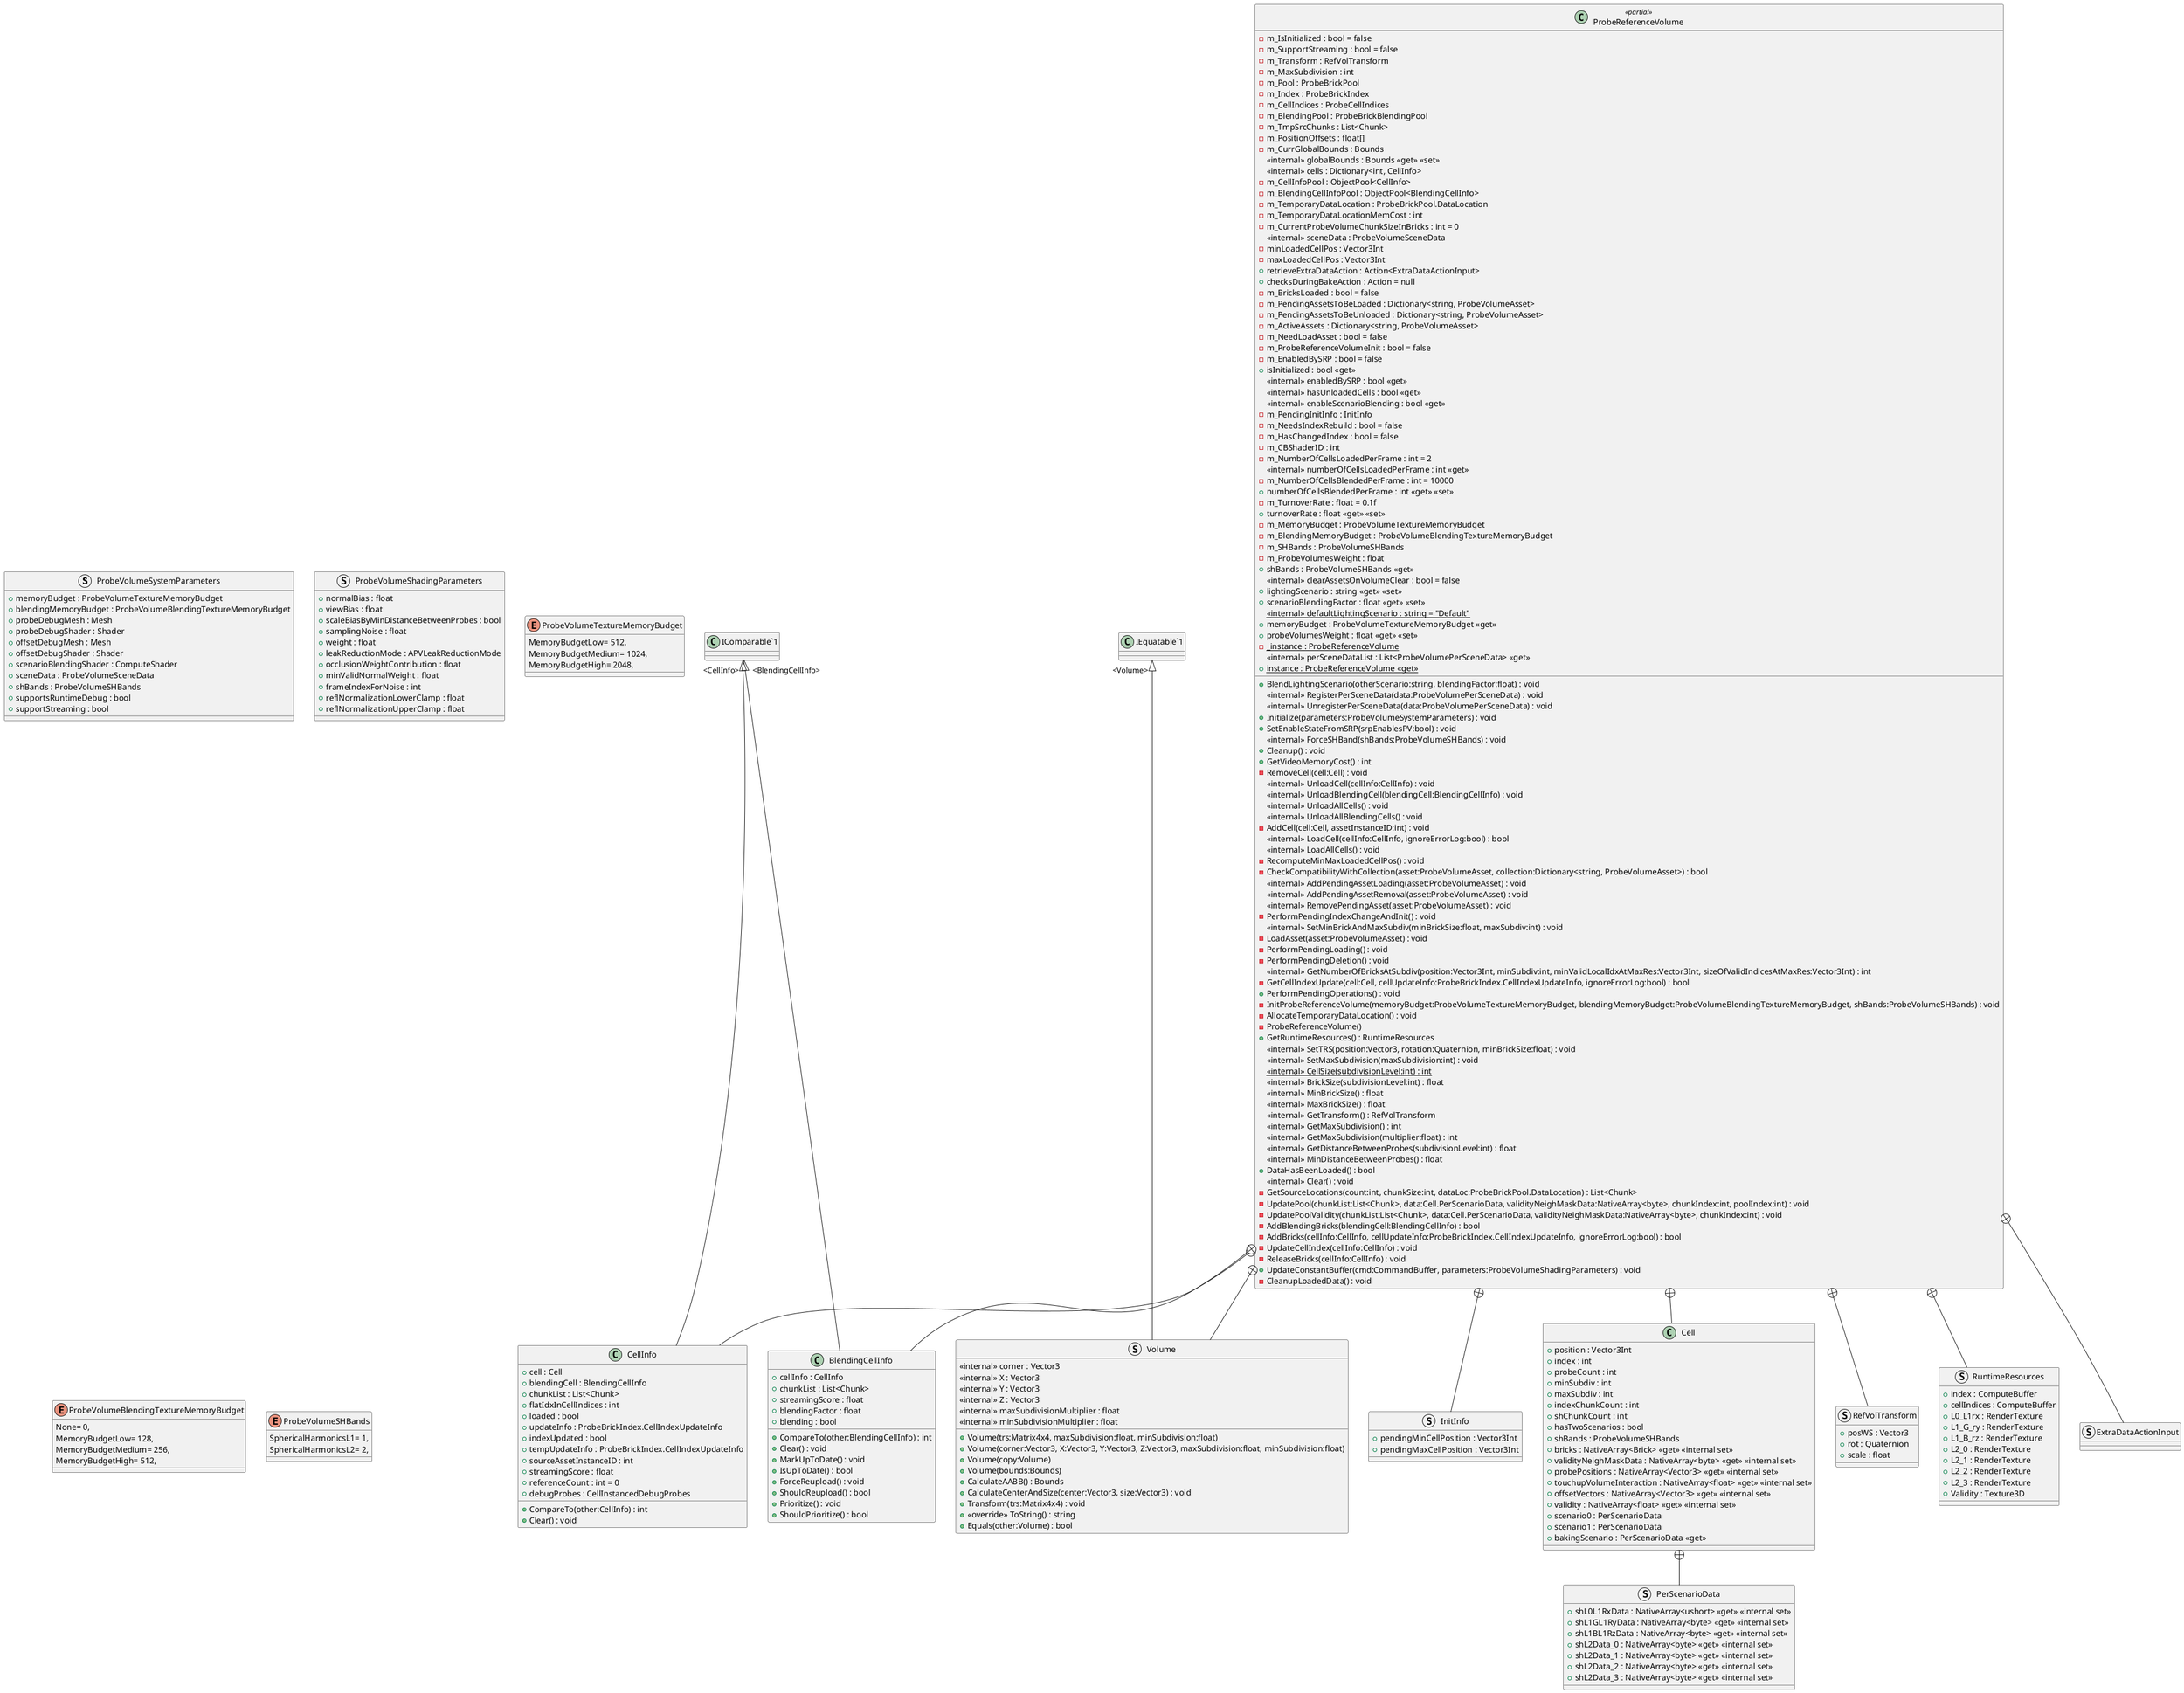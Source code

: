 @startuml
struct ProbeVolumeSystemParameters {
    + memoryBudget : ProbeVolumeTextureMemoryBudget
    + blendingMemoryBudget : ProbeVolumeBlendingTextureMemoryBudget
    + probeDebugMesh : Mesh
    + probeDebugShader : Shader
    + offsetDebugMesh : Mesh
    + offsetDebugShader : Shader
    + scenarioBlendingShader : ComputeShader
    + sceneData : ProbeVolumeSceneData
    + shBands : ProbeVolumeSHBands
    + supportsRuntimeDebug : bool
    + supportStreaming : bool
}
struct ProbeVolumeShadingParameters {
    + normalBias : float
    + viewBias : float
    + scaleBiasByMinDistanceBetweenProbes : bool
    + samplingNoise : float
    + weight : float
    + leakReductionMode : APVLeakReductionMode
    + occlusionWeightContribution : float
    + minValidNormalWeight : float
    + frameIndexForNoise : int
    + reflNormalizationLowerClamp : float
    + reflNormalizationUpperClamp : float
}
enum ProbeVolumeTextureMemoryBudget {
    MemoryBudgetLow= 512,
    MemoryBudgetMedium= 1024,
    MemoryBudgetHigh= 2048,
}
enum ProbeVolumeBlendingTextureMemoryBudget {
    None= 0,
    MemoryBudgetLow= 128,
    MemoryBudgetMedium= 256,
    MemoryBudgetHigh= 512,
}
enum ProbeVolumeSHBands {
    SphericalHarmonicsL1= 1,
    SphericalHarmonicsL2= 2,
}
class ProbeReferenceVolume <<partial>> {
    - m_IsInitialized : bool = false
    - m_SupportStreaming : bool = false
    - m_Transform : RefVolTransform
    - m_MaxSubdivision : int
    - m_Pool : ProbeBrickPool
    - m_Index : ProbeBrickIndex
    - m_CellIndices : ProbeCellIndices
    - m_BlendingPool : ProbeBrickBlendingPool
    - m_TmpSrcChunks : List<Chunk>
    - m_PositionOffsets : float[]
    - m_CurrGlobalBounds : Bounds
    <<internal>> globalBounds : Bounds <<get>> <<set>>
    <<internal>> cells : Dictionary<int, CellInfo>
    - m_CellInfoPool : ObjectPool<CellInfo>
    - m_BlendingCellInfoPool : ObjectPool<BlendingCellInfo>
    - m_TemporaryDataLocation : ProbeBrickPool.DataLocation
    - m_TemporaryDataLocationMemCost : int
    - m_CurrentProbeVolumeChunkSizeInBricks : int = 0
    <<internal>> sceneData : ProbeVolumeSceneData
    - minLoadedCellPos : Vector3Int
    - maxLoadedCellPos : Vector3Int
    + retrieveExtraDataAction : Action<ExtraDataActionInput>
    + checksDuringBakeAction : Action = null
    - m_BricksLoaded : bool = false
    - m_PendingAssetsToBeLoaded : Dictionary<string, ProbeVolumeAsset>
    - m_PendingAssetsToBeUnloaded : Dictionary<string, ProbeVolumeAsset>
    - m_ActiveAssets : Dictionary<string, ProbeVolumeAsset>
    - m_NeedLoadAsset : bool = false
    - m_ProbeReferenceVolumeInit : bool = false
    - m_EnabledBySRP : bool = false
    + isInitialized : bool <<get>>
    <<internal>> enabledBySRP : bool <<get>>
    <<internal>> hasUnloadedCells : bool <<get>>
    <<internal>> enableScenarioBlending : bool <<get>>
    - m_PendingInitInfo : InitInfo
    - m_NeedsIndexRebuild : bool = false
    - m_HasChangedIndex : bool = false
    - m_CBShaderID : int
    - m_NumberOfCellsLoadedPerFrame : int = 2
    <<internal>> numberOfCellsLoadedPerFrame : int <<get>>
    - m_NumberOfCellsBlendedPerFrame : int = 10000
    + numberOfCellsBlendedPerFrame : int <<get>> <<set>>
    - m_TurnoverRate : float = 0.1f
    + turnoverRate : float <<get>> <<set>>
    - m_MemoryBudget : ProbeVolumeTextureMemoryBudget
    - m_BlendingMemoryBudget : ProbeVolumeBlendingTextureMemoryBudget
    - m_SHBands : ProbeVolumeSHBands
    - m_ProbeVolumesWeight : float
    + shBands : ProbeVolumeSHBands <<get>>
    <<internal>> clearAssetsOnVolumeClear : bool = false
    + lightingScenario : string <<get>> <<set>>
    + scenarioBlendingFactor : float <<get>> <<set>>
    + BlendLightingScenario(otherScenario:string, blendingFactor:float) : void
    <<internal>> {static} defaultLightingScenario : string = "Default"
    + memoryBudget : ProbeVolumeTextureMemoryBudget <<get>>
    + probeVolumesWeight : float <<get>> <<set>>
    {static} - _instance : ProbeReferenceVolume
    <<internal>> perSceneDataList : List<ProbeVolumePerSceneData> <<get>>
    <<internal>> RegisterPerSceneData(data:ProbeVolumePerSceneData) : void
    <<internal>> UnregisterPerSceneData(data:ProbeVolumePerSceneData) : void
    + {static} instance : ProbeReferenceVolume <<get>>
    + Initialize(parameters:ProbeVolumeSystemParameters) : void
    + SetEnableStateFromSRP(srpEnablesPV:bool) : void
    <<internal>> ForceSHBand(shBands:ProbeVolumeSHBands) : void
    + Cleanup() : void
    + GetVideoMemoryCost() : int
    - RemoveCell(cell:Cell) : void
    <<internal>> UnloadCell(cellInfo:CellInfo) : void
    <<internal>> UnloadBlendingCell(blendingCell:BlendingCellInfo) : void
    <<internal>> UnloadAllCells() : void
    <<internal>> UnloadAllBlendingCells() : void
    - AddCell(cell:Cell, assetInstanceID:int) : void
    <<internal>> LoadCell(cellInfo:CellInfo, ignoreErrorLog:bool) : bool
    <<internal>> LoadAllCells() : void
    - RecomputeMinMaxLoadedCellPos() : void
    - CheckCompatibilityWithCollection(asset:ProbeVolumeAsset, collection:Dictionary<string, ProbeVolumeAsset>) : bool
    <<internal>> AddPendingAssetLoading(asset:ProbeVolumeAsset) : void
    <<internal>> AddPendingAssetRemoval(asset:ProbeVolumeAsset) : void
    <<internal>> RemovePendingAsset(asset:ProbeVolumeAsset) : void
    - PerformPendingIndexChangeAndInit() : void
    <<internal>> SetMinBrickAndMaxSubdiv(minBrickSize:float, maxSubdiv:int) : void
    - LoadAsset(asset:ProbeVolumeAsset) : void
    - PerformPendingLoading() : void
    - PerformPendingDeletion() : void
    <<internal>> GetNumberOfBricksAtSubdiv(position:Vector3Int, minSubdiv:int, minValidLocalIdxAtMaxRes:Vector3Int, sizeOfValidIndicesAtMaxRes:Vector3Int) : int
    - GetCellIndexUpdate(cell:Cell, cellUpdateInfo:ProbeBrickIndex.CellIndexUpdateInfo, ignoreErrorLog:bool) : bool
    + PerformPendingOperations() : void
    - InitProbeReferenceVolume(memoryBudget:ProbeVolumeTextureMemoryBudget, blendingMemoryBudget:ProbeVolumeBlendingTextureMemoryBudget, shBands:ProbeVolumeSHBands) : void
    - AllocateTemporaryDataLocation() : void
    - ProbeReferenceVolume()
    + GetRuntimeResources() : RuntimeResources
    <<internal>> SetTRS(position:Vector3, rotation:Quaternion, minBrickSize:float) : void
    <<internal>> SetMaxSubdivision(maxSubdivision:int) : void
    <<internal>> {static} CellSize(subdivisionLevel:int) : int
    <<internal>> BrickSize(subdivisionLevel:int) : float
    <<internal>> MinBrickSize() : float
    <<internal>> MaxBrickSize() : float
    <<internal>> GetTransform() : RefVolTransform
    <<internal>> GetMaxSubdivision() : int
    <<internal>> GetMaxSubdivision(multiplier:float) : int
    <<internal>> GetDistanceBetweenProbes(subdivisionLevel:int) : float
    <<internal>> MinDistanceBetweenProbes() : float
    + DataHasBeenLoaded() : bool
    <<internal>> Clear() : void
    - GetSourceLocations(count:int, chunkSize:int, dataLoc:ProbeBrickPool.DataLocation) : List<Chunk>
    - UpdatePool(chunkList:List<Chunk>, data:Cell.PerScenarioData, validityNeighMaskData:NativeArray<byte>, chunkIndex:int, poolIndex:int) : void
    - UpdatePoolValidity(chunkList:List<Chunk>, data:Cell.PerScenarioData, validityNeighMaskData:NativeArray<byte>, chunkIndex:int) : void
    - AddBlendingBricks(blendingCell:BlendingCellInfo) : bool
    - AddBricks(cellInfo:CellInfo, cellUpdateInfo:ProbeBrickIndex.CellIndexUpdateInfo, ignoreErrorLog:bool) : bool
    - UpdateCellIndex(cellInfo:CellInfo) : void
    - ReleaseBricks(cellInfo:CellInfo) : void
    + UpdateConstantBuffer(cmd:CommandBuffer, parameters:ProbeVolumeShadingParameters) : void
    - CleanupLoadedData() : void
}
class Cell {
    + position : Vector3Int
    + index : int
    + probeCount : int
    + minSubdiv : int
    + maxSubdiv : int
    + indexChunkCount : int
    + shChunkCount : int
    + hasTwoScenarios : bool
    + shBands : ProbeVolumeSHBands
    + bricks : NativeArray<Brick> <<get>> <<internal set>>
    + validityNeighMaskData : NativeArray<byte> <<get>> <<internal set>>
    + probePositions : NativeArray<Vector3> <<get>> <<internal set>>
    + touchupVolumeInteraction : NativeArray<float> <<get>> <<internal set>>
    + offsetVectors : NativeArray<Vector3> <<get>> <<internal set>>
    + validity : NativeArray<float> <<get>> <<internal set>>
    + scenario0 : PerScenarioData
    + scenario1 : PerScenarioData
    + bakingScenario : PerScenarioData <<get>>
}
class CellInfo {
    + cell : Cell
    + blendingCell : BlendingCellInfo
    + chunkList : List<Chunk>
    + flatIdxInCellIndices : int
    + loaded : bool
    + updateInfo : ProbeBrickIndex.CellIndexUpdateInfo
    + indexUpdated : bool
    + tempUpdateInfo : ProbeBrickIndex.CellIndexUpdateInfo
    + sourceAssetInstanceID : int
    + streamingScore : float
    + referenceCount : int = 0
    + debugProbes : CellInstancedDebugProbes
    + CompareTo(other:CellInfo) : int
    + Clear() : void
}
class BlendingCellInfo {
    + cellInfo : CellInfo
    + chunkList : List<Chunk>
    + streamingScore : float
    + blendingFactor : float
    + blending : bool
    + CompareTo(other:BlendingCellInfo) : int
    + Clear() : void
    + MarkUpToDate() : void
    + IsUpToDate() : bool
    + ForceReupload() : void
    + ShouldReupload() : bool
    + Prioritize() : void
    + ShouldPrioritize() : bool
}
struct Volume {
    <<internal>> corner : Vector3
    <<internal>> X : Vector3
    <<internal>> Y : Vector3
    <<internal>> Z : Vector3
    <<internal>> maxSubdivisionMultiplier : float
    <<internal>> minSubdivisionMultiplier : float
    + Volume(trs:Matrix4x4, maxSubdivision:float, minSubdivision:float)
    + Volume(corner:Vector3, X:Vector3, Y:Vector3, Z:Vector3, maxSubdivision:float, minSubdivision:float)
    + Volume(copy:Volume)
    + Volume(bounds:Bounds)
    + CalculateAABB() : Bounds
    + CalculateCenterAndSize(center:Vector3, size:Vector3) : void
    + Transform(trs:Matrix4x4) : void
    + <<override>> ToString() : string
    + Equals(other:Volume) : bool
}
struct RefVolTransform {
    + posWS : Vector3
    + rot : Quaternion
    + scale : float
}
struct RuntimeResources {
    + index : ComputeBuffer
    + cellIndices : ComputeBuffer
    + L0_L1rx : RenderTexture
    + L1_G_ry : RenderTexture
    + L1_B_rz : RenderTexture
    + L2_0 : RenderTexture
    + L2_1 : RenderTexture
    + L2_2 : RenderTexture
    + L2_3 : RenderTexture
    + Validity : Texture3D
}
struct ExtraDataActionInput {
}
struct InitInfo {
    + pendingMinCellPosition : Vector3Int
    + pendingMaxCellPosition : Vector3Int
}
struct PerScenarioData {
    + shL0L1RxData : NativeArray<ushort> <<get>> <<internal set>>
    + shL1GL1RyData : NativeArray<byte> <<get>> <<internal set>>
    + shL1BL1RzData : NativeArray<byte> <<get>> <<internal set>>
    + shL2Data_0 : NativeArray<byte> <<get>> <<internal set>>
    + shL2Data_1 : NativeArray<byte> <<get>> <<internal set>>
    + shL2Data_2 : NativeArray<byte> <<get>> <<internal set>>
    + shL2Data_3 : NativeArray<byte> <<get>> <<internal set>>
}
ProbeReferenceVolume +-- Cell
ProbeReferenceVolume +-- CellInfo
"IComparable`1" "<CellInfo>" <|-- CellInfo
ProbeReferenceVolume +-- BlendingCellInfo
"IComparable`1" "<BlendingCellInfo>" <|-- BlendingCellInfo
ProbeReferenceVolume +-- Volume
"IEquatable`1" "<Volume>" <|-- Volume
ProbeReferenceVolume +-- RefVolTransform
ProbeReferenceVolume +-- RuntimeResources
ProbeReferenceVolume +-- ExtraDataActionInput
ProbeReferenceVolume +-- InitInfo
Cell +-- PerScenarioData
@enduml
